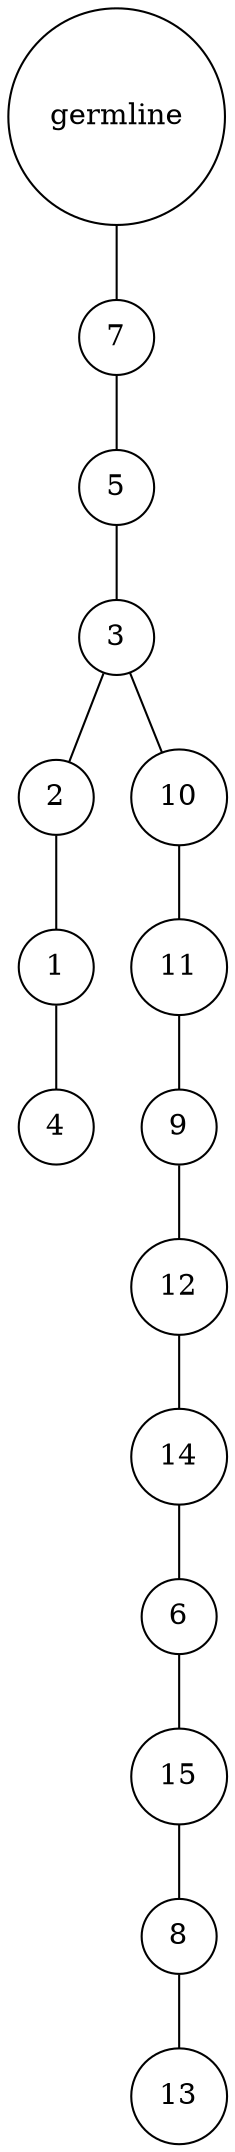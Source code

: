 graph {
	rankdir=UD;
	splines=line;
	node [shape=circle]
	"0x7f4af7c75ee0" [label="germline"];
	"0x7f4af7c75f10" [label="7"];
	"0x7f4af7c75ee0" -- "0x7f4af7c75f10" ;
	"0x7f4af7c75f40" [label="5"];
	"0x7f4af7c75f10" -- "0x7f4af7c75f40" ;
	"0x7f4af7c75f70" [label="3"];
	"0x7f4af7c75f40" -- "0x7f4af7c75f70" ;
	"0x7f4af7c75fa0" [label="2"];
	"0x7f4af7c75f70" -- "0x7f4af7c75fa0" ;
	"0x7f4af7c75fd0" [label="1"];
	"0x7f4af7c75fa0" -- "0x7f4af7c75fd0" ;
	"0x7f4b22875040" [label="4"];
	"0x7f4af7c75fd0" -- "0x7f4b22875040" ;
	"0x7f4b22875070" [label="10"];
	"0x7f4af7c75f70" -- "0x7f4b22875070" ;
	"0x7f4b228750a0" [label="11"];
	"0x7f4b22875070" -- "0x7f4b228750a0" ;
	"0x7f4b228750d0" [label="9"];
	"0x7f4b228750a0" -- "0x7f4b228750d0" ;
	"0x7f4b22875100" [label="12"];
	"0x7f4b228750d0" -- "0x7f4b22875100" ;
	"0x7f4b22875130" [label="14"];
	"0x7f4b22875100" -- "0x7f4b22875130" ;
	"0x7f4b22875160" [label="6"];
	"0x7f4b22875130" -- "0x7f4b22875160" ;
	"0x7f4b22875190" [label="15"];
	"0x7f4b22875160" -- "0x7f4b22875190" ;
	"0x7f4b228751c0" [label="8"];
	"0x7f4b22875190" -- "0x7f4b228751c0" ;
	"0x7f4b228751f0" [label="13"];
	"0x7f4b228751c0" -- "0x7f4b228751f0" ;
}
